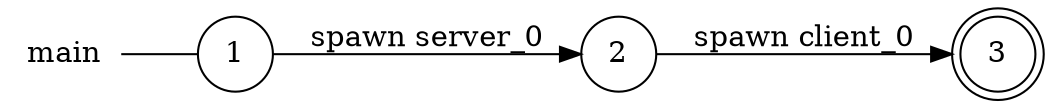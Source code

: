 digraph main {
	rankdir="LR";
	n_0 [label="main", shape="plaintext"];
	n_1 [id="1", shape=circle, label="1"];
	n_0 -> n_1 [arrowhead=none];
	n_2 [id="2", shape=circle, label="2"];
	n_3 [id="3", shape=doublecircle, label="3"];

	n_2 -> n_3 [id="[$e|1]", label="spawn client_0"];
	n_1 -> n_2 [id="[$e|0]", label="spawn server_0"];
}
